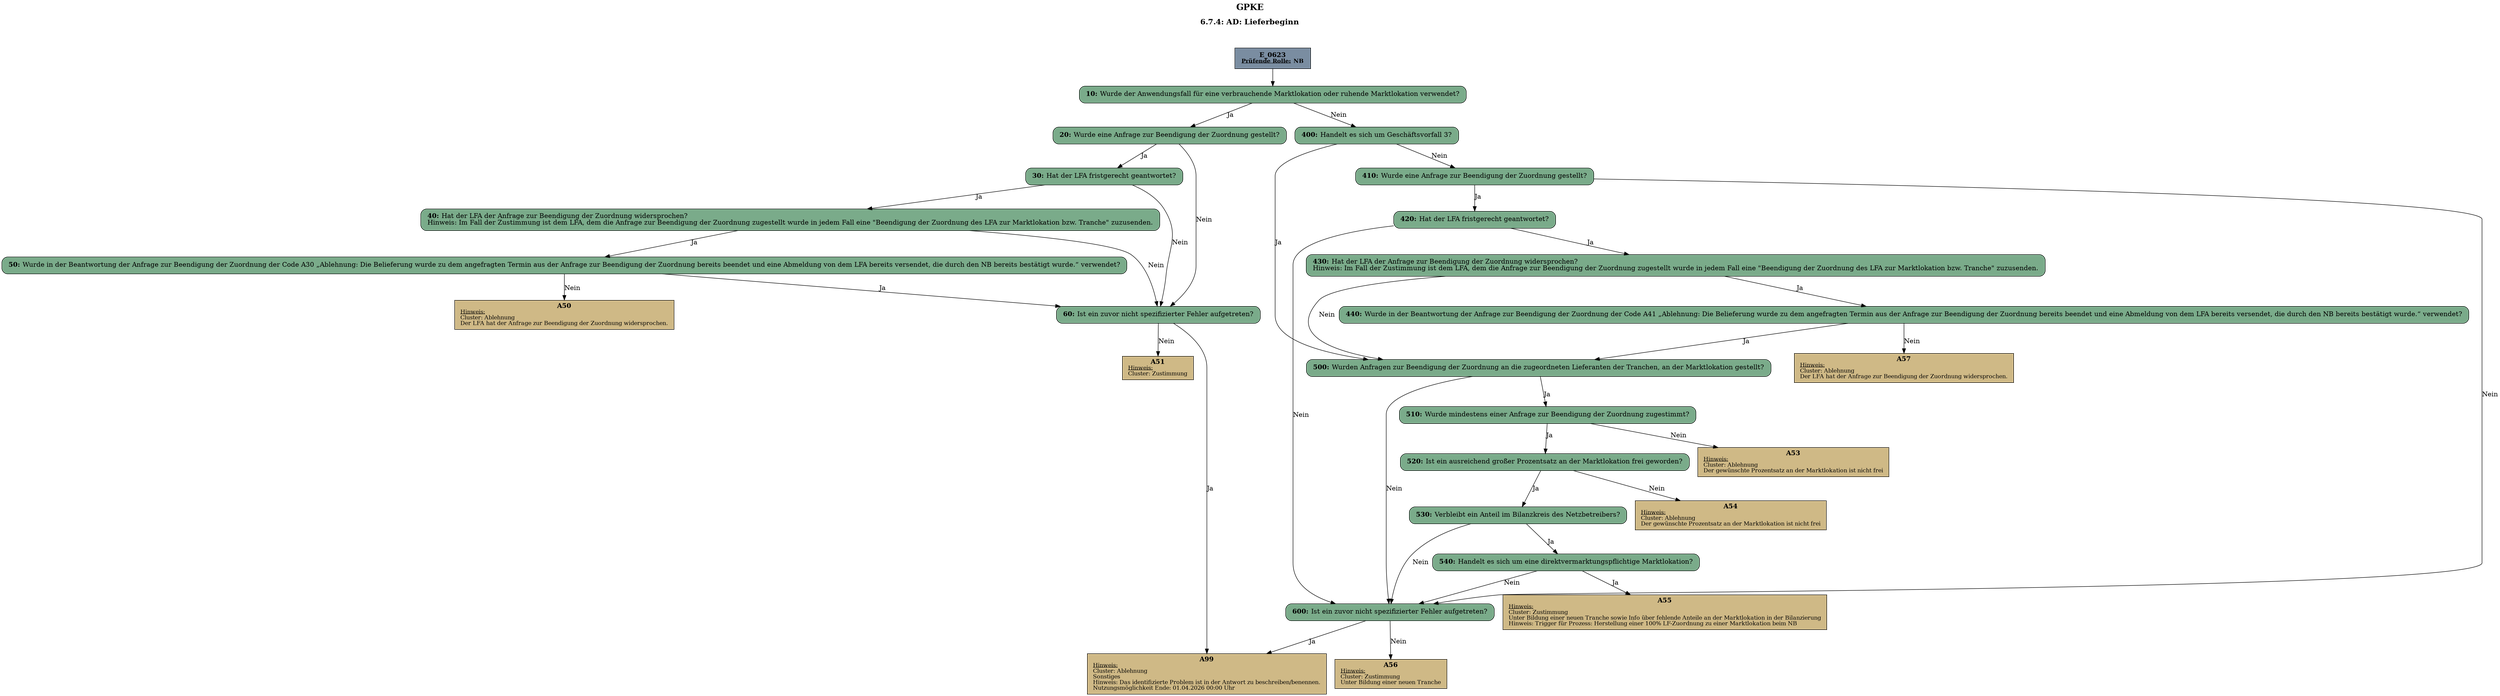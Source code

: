 digraph D {
    labelloc="t";
    label=<<B><FONT POINT-SIZE="18">GPKE</FONT></B><BR/><BR/><B><FONT POINT-SIZE="16">6.7.4: AD: Lieferbeginn</FONT></B><BR/><BR/><BR/><BR/>>;
    "Start" [margin="0.2,0.12", shape=box, style=filled, fillcolor="#7a8da1", label=<<B>E_0623</B><BR align="center"/><FONT point-size="12"><B><U>Prüfende Rolle:</U> NB</B></FONT><BR align="center"/>>];
    "10" [margin="0.2,0.12", shape=box, style="filled,rounded", fillcolor="#7aab8a", label=<<B>10: </B>Wurde der Anwendungsfall für eine verbrauchende Marktlokation oder ruhende Marktlokation verwendet?<BR align="left"/>>];
    "20" [margin="0.2,0.12", shape=box, style="filled,rounded", fillcolor="#7aab8a", label=<<B>20: </B>Wurde eine Anfrage zur Beendigung der Zuordnung gestellt?<BR align="left"/>>];
    "30" [margin="0.2,0.12", shape=box, style="filled,rounded", fillcolor="#7aab8a", label=<<B>30: </B>Hat der LFA fristgerecht geantwortet?<BR align="left"/>>];
    "40" [margin="0.2,0.12", shape=box, style="filled,rounded", fillcolor="#7aab8a", label=<<B>40: </B>Hat der LFA der Anfrage zur Beendigung der Zuordnung widersprochen?<BR align="left"/>Hinweis: Im Fall der Zustimmung ist dem LFA, dem die Anfrage zur Beendigung der Zuordnung zugestellt wurde in jedem Fall eine "Beendigung der Zuordnung des LFA zur Marktlokation bzw. Tranche" zuzusenden.<BR align="left"/>>];
    "50" [margin="0.2,0.12", shape=box, style="filled,rounded", fillcolor="#7aab8a", label=<<B>50: </B>Wurde in der Beantwortung der Anfrage zur Beendigung der Zuordnung der Code A30 „Ablehnung: Die Belieferung wurde zu dem angefragten Termin aus der Anfrage zur Beendigung der Zuordnung bereits beendet und eine Abmeldung von dem LFA bereits versendet, die durch den NB bereits bestätigt wurde.“ verwendet?<BR align="left"/>>];
    "A50" [margin="0.17,0.08", shape=box, style=filled, fillcolor="#cfb986", label=<<B>A50</B><BR align="center"/><FONT point-size="12"><U>Hinweis:</U><BR align="left"/>Cluster: Ablehnung<BR align="left"/>Der LFA hat der Anfrage zur Beendigung der Zuordnung widersprochen.<BR align="left"/></FONT>>];
    "60" [margin="0.2,0.12", shape=box, style="filled,rounded", fillcolor="#7aab8a", label=<<B>60: </B>Ist ein zuvor nicht spezifizierter Fehler aufgetreten?<BR align="left"/>>];
    "A51" [margin="0.17,0.08", shape=box, style=filled, fillcolor="#cfb986", label=<<B>A51</B><BR align="center"/><FONT point-size="12"><U>Hinweis:</U><BR align="left"/>Cluster: Zustimmung<BR align="left"/></FONT>>];
    "A99" [margin="0.17,0.08", shape=box, style=filled, fillcolor="#cfb986", label=<<B>A99</B><BR align="center"/><FONT point-size="12"><U>Hinweis:</U><BR align="left"/>Cluster: Ablehnung<BR align="left"/>Sonstiges <BR align="left"/>Hinweis: Das identifizierte Problem ist in der Antwort zu beschreiben/benennen.<BR align="left"/>Nutzungsmöglichkeit Ende: 01.04.2026 00:00 Uhr<BR align="left"/></FONT>>];
    "400" [margin="0.2,0.12", shape=box, style="filled,rounded", fillcolor="#7aab8a", label=<<B>400: </B>Handelt es sich um Geschäftsvorfall 3?<BR align="left"/>>];
    "410" [margin="0.2,0.12", shape=box, style="filled,rounded", fillcolor="#7aab8a", label=<<B>410: </B>Wurde eine Anfrage zur Beendigung der Zuordnung gestellt?<BR align="left"/>>];
    "420" [margin="0.2,0.12", shape=box, style="filled,rounded", fillcolor="#7aab8a", label=<<B>420: </B>Hat der LFA fristgerecht geantwortet?<BR align="left"/>>];
    "430" [margin="0.2,0.12", shape=box, style="filled,rounded", fillcolor="#7aab8a", label=<<B>430: </B>Hat der LFA der Anfrage zur Beendigung der Zuordnung widersprochen?<BR align="left"/>Hinweis: Im Fall der Zustimmung ist dem LFA, dem die Anfrage zur Beendigung der Zuordnung zugestellt wurde in jedem Fall eine "Beendigung der Zuordnung des LFA zur Marktlokation bzw. Tranche" zuzusenden.<BR align="left"/>>];
    "440" [margin="0.2,0.12", shape=box, style="filled,rounded", fillcolor="#7aab8a", label=<<B>440: </B>Wurde in der Beantwortung der Anfrage zur Beendigung der Zuordnung der Code A41 „Ablehnung: Die Belieferung wurde zu dem angefragten Termin aus der Anfrage zur Beendigung der Zuordnung bereits beendet und eine Abmeldung von dem LFA bereits versendet, die durch den NB bereits bestätigt wurde.“ verwendet?<BR align="left"/>>];
    "A57" [margin="0.17,0.08", shape=box, style=filled, fillcolor="#cfb986", label=<<B>A57</B><BR align="center"/><FONT point-size="12"><U>Hinweis:</U><BR align="left"/>Cluster: Ablehnung<BR align="left"/>Der LFA hat der Anfrage zur Beendigung der Zuordnung widersprochen.<BR align="left"/></FONT>>];
    "500" [margin="0.2,0.12", shape=box, style="filled,rounded", fillcolor="#7aab8a", label=<<B>500: </B>Wurden Anfragen zur Beendigung der Zuordnung an die zugeordneten Lieferanten der Tranchen, an der Marktlokation gestellt?<BR align="left"/>>];
    "510" [margin="0.2,0.12", shape=box, style="filled,rounded", fillcolor="#7aab8a", label=<<B>510: </B>Wurde mindestens einer Anfrage zur Beendigung der Zuordnung zugestimmt?<BR align="left"/>>];
    "A53" [margin="0.17,0.08", shape=box, style=filled, fillcolor="#cfb986", label=<<B>A53</B><BR align="center"/><FONT point-size="12"><U>Hinweis:</U><BR align="left"/>Cluster: Ablehnung<BR align="left"/>Der gewünschte Prozentsatz an der Marktlokation ist nicht frei<BR align="left"/></FONT>>];
    "520" [margin="0.2,0.12", shape=box, style="filled,rounded", fillcolor="#7aab8a", label=<<B>520: </B>Ist ein ausreichend großer Prozentsatz an der Marktlokation frei geworden?<BR align="left"/>>];
    "A54" [margin="0.17,0.08", shape=box, style=filled, fillcolor="#cfb986", label=<<B>A54</B><BR align="center"/><FONT point-size="12"><U>Hinweis:</U><BR align="left"/>Cluster: Ablehnung<BR align="left"/>Der gewünschte Prozentsatz an der Marktlokation ist nicht frei<BR align="left"/></FONT>>];
    "530" [margin="0.2,0.12", shape=box, style="filled,rounded", fillcolor="#7aab8a", label=<<B>530: </B>Verbleibt ein Anteil im Bilanzkreis des Netzbetreibers?<BR align="left"/>>];
    "540" [margin="0.2,0.12", shape=box, style="filled,rounded", fillcolor="#7aab8a", label=<<B>540: </B>Handelt es sich um eine direktvermarktungspflichtige Marktlokation?<BR align="left"/>>];
    "A55" [margin="0.17,0.08", shape=box, style=filled, fillcolor="#cfb986", label=<<B>A55</B><BR align="center"/><FONT point-size="12"><U>Hinweis:</U><BR align="left"/>Cluster: Zustimmung<BR align="left"/>Unter Bildung einer neuen Tranche sowie Info über fehlende Anteile an der Marktlokation in der Bilanzierung<BR align="left"/>Hinweis: Trigger für Prozess: Herstellung einer 100% LF-Zuordnung zu einer Marktlokation beim NB<BR align="left"/></FONT>>];
    "600" [margin="0.2,0.12", shape=box, style="filled,rounded", fillcolor="#7aab8a", label=<<B>600: </B>Ist ein zuvor nicht spezifizierter Fehler aufgetreten?<BR align="left"/>>];
    "A56" [margin="0.17,0.08", shape=box, style=filled, fillcolor="#cfb986", label=<<B>A56</B><BR align="center"/><FONT point-size="12"><U>Hinweis:</U><BR align="left"/>Cluster: Zustimmung<BR align="left"/>Unter Bildung einer neuen Tranche<BR align="left"/></FONT>>];

    "Start" -> "10";
    "10" -> "20" [label="Ja"];
    "10" -> "400" [label="Nein"];
    "20" -> "60" [label="Nein"];
    "20" -> "30" [label="Ja"];
    "30" -> "40" [label="Ja"];
    "30" -> "60" [label="Nein"];
    "40" -> "50" [label="Ja"];
    "40" -> "60" [label="Nein"];
    "50" -> "A50" [label="Nein"];
    "50" -> "60" [label="Ja"];
    "60" -> "A51" [label="Nein"];
    "60" -> "A99" [label="Ja"];
    "400" -> "500" [label="Ja"];
    "400" -> "410" [label="Nein"];
    "410" -> "420" [label="Ja"];
    "410" -> "600" [label="Nein"];
    "420" -> "430" [label="Ja"];
    "420" -> "600" [label="Nein"];
    "430" -> "440" [label="Ja"];
    "430" -> "500" [label="Nein"];
    "440" -> "A57" [label="Nein"];
    "440" -> "500" [label="Ja"];
    "500" -> "510" [label="Ja"];
    "500" -> "600" [label="Nein"];
    "510" -> "520" [label="Ja"];
    "510" -> "A53" [label="Nein"];
    "520" -> "530" [label="Ja"];
    "520" -> "A54" [label="Nein"];
    "530" -> "540" [label="Ja"];
    "530" -> "600" [label="Nein"];
    "540" -> "A55" [label="Ja"];
    "540" -> "600" [label="Nein"];
    "600" -> "A56" [label="Nein"];
    "600" -> "A99" [label="Ja"];

    bgcolor="transparent";
}